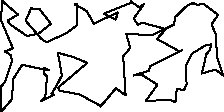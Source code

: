 unitsize(0.001cm);
// 25090.6
draw((1357,1905)--(1362,1526));
draw((1362,1526)--(1183,1391));
draw((1183,1391)--(826,1226));
draw((826,1226)--(737,1285));
draw((737,1285)--(457,1607));
draw((457,1607)--(554,1825));
draw((554,1825)--(705,1812));
draw((705,1812)--(901,1552));
draw((901,1552)--(693,1383));
draw((693,1383)--(482,1337));
draw((482,1337)--(185,1542));
draw((185,1542)--(138,1610));
draw((138,1610)--(323,1714));
draw((323,1714)--(43,1957));
draw((43,1957)--(22,1617));
draw((22,1617)--(234,1118));
draw((234,1118)--(86,1065));
draw((86,1065)--(192,1004));
draw((192,1004)--(219,898));
draw((219,898)--(99,536));
draw((99,536)--(40,462));
draw((40,462)--(14,454));
draw((14,454)--(29,6));
draw((29,6)--(213,220));
draw((213,220)--(242,584));
draw((242,584)--(396,828));
draw((396,828)--(868,731));
draw((868,731)--(779,777));
draw((779,777)--(781,671));
draw((781,671)--(834,629));
draw((834,629)--(812,351));
draw((812,351)--(805,272));
draw((805,272)--(721,186));
draw((721,186)--(960,303));
draw((960,303)--(913,317));
draw((913,317)--(1000,457));
draw((1000,457)--(1097,643));
draw((1097,643)--(1027,1041));
draw((1027,1041)--(1307,964));
draw((1307,964)--(1544,863));
draw((1544,863)--(1031,428));
draw((1031,428)--(1058,372));
draw((1058,372)--(1410,307));
draw((1410,307)--(1774,107));
draw((1774,107)--(1868,197));
draw((1868,197)--(1779,90));
draw((1779,90)--(2049,417));
draw((2049,417)--(2221,291));
draw((2221,291)--(2178,978));
draw((2178,978)--(2302,1127));
draw((2302,1127)--(2232,1374));
draw((2232,1374)--(2687,1353));
draw((2687,1353)--(3078,1541));
draw((3078,1541)--(3092,1668));
draw((3092,1668)--(3314,1881));
draw((3314,1881)--(3409,1917));
draw((3409,1917)--(3499,1885));
draw((3499,1885)--(3586,1909));
draw((3586,1909)--(3853,1712));
draw((3853,1712)--(3736,1542));
draw((3736,1542)--(3808,1375));
draw((3808,1375)--(3835,963));
draw((3835,963)--(3939,640));
draw((3939,640)--(3806,746));
draw((3806,746)--(3564,676));
draw((3564,676)--(3646,1018));
draw((3646,1018)--(3704,1082));
draw((3704,1082)--(3729,1188));
draw((3729,1188)--(3635,1174));
draw((3635,1174)--(3394,1028));
draw((3394,1028)--(3278,799));
draw((3278,799)--(3297,491));
draw((3297,491)--(3249,378));
draw((3249,378)--(3124,408));
draw((3124,408)--(3099,173));
draw((3099,173)--(2990,214));
draw((2990,214)--(2576,189));
draw((2576,189)--(2781,478));
draw((2781,478)--(2499,658));
draw((2499,658)--(2361,640));
draw((2361,640)--(2636,727));
draw((2636,727)--(2650,802));
draw((2650,802)--(3213,1085));
draw((3213,1085)--(3174,1064));
draw((3174,1064)--(2773,1286));
draw((2773,1286)--(2933,1459));
draw((2933,1459)--(2513,1572));
draw((2513,1572)--(2433,1538));
draw((2433,1538)--(2365,1649));
draw((2365,1649)--(2552,1909));
draw((2552,1909)--(2469,1838));
draw((2469,1838)--(2312,1949));
draw((2312,1949)--(2318,1925));
draw((2318,1925)--(1838,1732));
draw((1838,1732)--(2048,1628));
draw((2048,1628)--(2082,1753));
draw((2082,1753)--(1660,1556));
draw((1660,1556)--(1533,1780));
draw((1533,1780)--(1327,1893));
draw((1327,1893)--(1357,1905));
